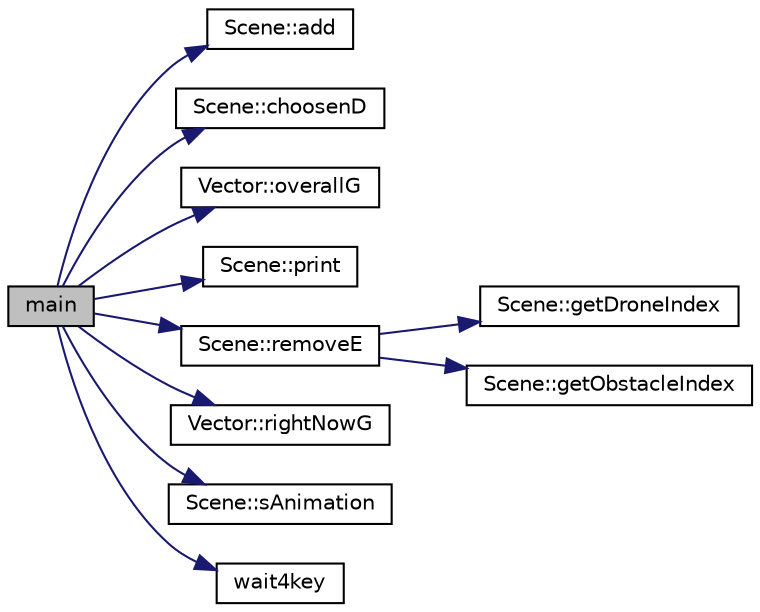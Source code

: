 digraph "main"
{
 // LATEX_PDF_SIZE
  edge [fontname="Helvetica",fontsize="10",labelfontname="Helvetica",labelfontsize="10"];
  node [fontname="Helvetica",fontsize="10",shape=record];
  rankdir="LR";
  Node1 [label="main",height=0.2,width=0.4,color="black", fillcolor="grey75", style="filled", fontcolor="black",tooltip="Funkcja main."];
  Node1 -> Node2 [color="midnightblue",fontsize="10",style="solid",fontname="Helvetica"];
  Node2 [label="Scene::add",height=0.2,width=0.4,color="black", fillcolor="white", style="filled",URL="$class_scene.html#aaa05840f160c741964325bfe9b543f23",tooltip="Metoda pozwalająca dodawanie nowego obiektu."];
  Node1 -> Node3 [color="midnightblue",fontsize="10",style="solid",fontname="Helvetica"];
  Node3 [label="Scene::choosenD",height=0.2,width=0.4,color="black", fillcolor="white", style="filled",URL="$class_scene.html#ad409e6d15720e9c867e869377304192a",tooltip="Metoda pozwalająca wybrać aktualnego drona."];
  Node1 -> Node4 [color="midnightblue",fontsize="10",style="solid",fontname="Helvetica"];
  Node4 [label="Vector::overallG",height=0.2,width=0.4,color="black", fillcolor="white", style="filled",URL="$class_vector.html#a70ccc827f3407561e506fceb7ccc8cda",tooltip="Funkcja zwracająca łączną ilość obiektów typu Vector."];
  Node1 -> Node5 [color="midnightblue",fontsize="10",style="solid",fontname="Helvetica"];
  Node5 [label="Scene::print",height=0.2,width=0.4,color="black", fillcolor="white", style="filled",URL="$class_scene.html#a3fb7b5278208d7529a41c59a64e42568",tooltip="Wypisuje elemnty krajobrazu."];
  Node1 -> Node6 [color="midnightblue",fontsize="10",style="solid",fontname="Helvetica"];
  Node6 [label="Scene::removeE",height=0.2,width=0.4,color="black", fillcolor="white", style="filled",URL="$class_scene.html#a942511d6c2a417aee650573fa30cb8de",tooltip="Metoda pozwalająca usuwanie elementu krajobrazu."];
  Node6 -> Node7 [color="midnightblue",fontsize="10",style="solid",fontname="Helvetica"];
  Node7 [label="Scene::getDroneIndex",height=0.2,width=0.4,color="black", fillcolor="white", style="filled",URL="$class_scene.html#af7050c9e8faaad9a9cdd35c8dab10f04",tooltip="metoda zwracająca indeks drona"];
  Node6 -> Node8 [color="midnightblue",fontsize="10",style="solid",fontname="Helvetica"];
  Node8 [label="Scene::getObstacleIndex",height=0.2,width=0.4,color="black", fillcolor="white", style="filled",URL="$class_scene.html#a0cddb14877a3b915e95dd1d7f6ee12d8",tooltip="metoda zwracająca indeks przeszkody"];
  Node1 -> Node9 [color="midnightblue",fontsize="10",style="solid",fontname="Helvetica"];
  Node9 [label="Vector::rightNowG",height=0.2,width=0.4,color="black", fillcolor="white", style="filled",URL="$class_vector.html#a3432ba113c62c147e01e0a4ad8e59095",tooltip="Funkcja zwracająca aktualną ilość obiektów typu Vector."];
  Node1 -> Node10 [color="midnightblue",fontsize="10",style="solid",fontname="Helvetica"];
  Node10 [label="Scene::sAnimation",height=0.2,width=0.4,color="black", fillcolor="white", style="filled",URL="$class_scene.html#ae9a638086d560c6ceb9965da70f79d3c",tooltip="Metoda pozwalająca przeprowadzenie symulacji ruchu drona."];
  Node1 -> Node11 [color="midnightblue",fontsize="10",style="solid",fontname="Helvetica"];
  Node11 [label="wait4key",height=0.2,width=0.4,color="black", fillcolor="white", style="filled",URL="$main_8cpp.html#a3778578513b12b6f0e8bcf837b78e987",tooltip="Funkcja, która oczekuje na dowolny znak od użytkownika Pełni rolę tymczasowego przerwania działania p..."];
}
